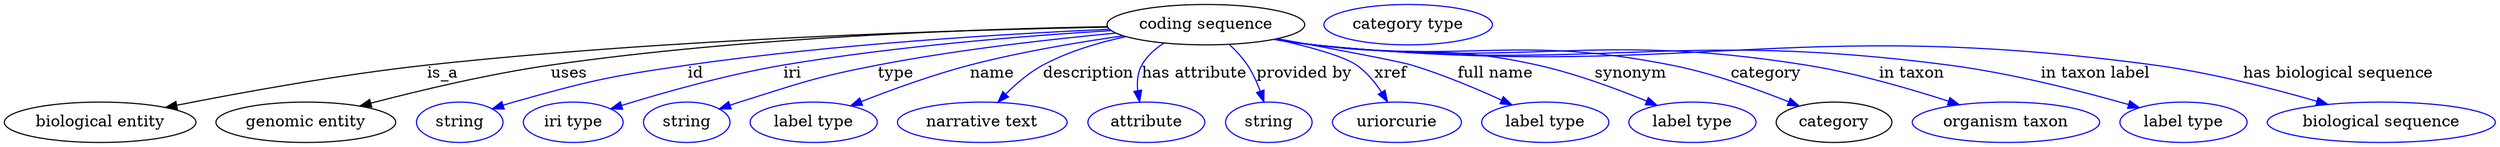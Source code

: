 digraph {
	graph [bb="0,0,2213.5,123"];
	node [label="\N"];
	"coding sequence"	[height=0.5,
		label="coding sequence",
		pos="1066.1,105",
		width=2.4373];
	"biological entity"	[height=0.5,
		pos="85.142,18",
		width=2.3651];
	"coding sequence" -> "biological entity"	[label=is_a,
		lp="389.14,61.5",
		pos="e,143.17,31.189 978.89,102.83 847.56,100.33 591.42,92.604 375.14,69 298.56,60.643 211.59,44.785 153.04,33.162"];
	"genomic entity"	[height=0.5,
		pos="268.14,18",
		width=2.2206];
	"coding sequence" -> "genomic entity"	[label=uses,
		lp="501.64,61.5",
		pos="e,315.97,32.438 978.57,103.25 864.44,101.24 658.92,94.077 485.14,69 430.47,61.111 369.24,46.454 325.79,35.041"];
	id	[color=blue,
		height=0.5,
		label=string,
		pos="404.14,18",
		width=1.0652];
	"coding sequence" -> id	[color=blue,
		label=id,
		lp="614.14,61.5",
		pos="e,433.14,29.954 980.33,100.88 887.83,96.728 736.48,87.614 607.14,69 537.43,58.967 519.93,55.131 452.14,36 449.04,35.124 445.84,34.151 \
442.64,33.129",
		style=solid];
	iri	[color=blue,
		height=0.5,
		label="iri type",
		pos="505.14,18",
		width=1.2277];
	"coding sequence" -> iri	[color=blue,
		label=iri,
		lp="700.14,61.5",
		pos="e,538.51,29.942 982.12,99.746 906.01,95.038 790.99,85.791 692.14,69 641.96,60.476 585.7,44.535 548.12,32.939",
		style=solid];
	type	[color=blue,
		height=0.5,
		label=string,
		pos="606.14,18",
		width=1.0652];
	"coding sequence" -> type	[color=blue,
		label=type,
		lp="791.14,61.5",
		pos="e,635.1,29.898 986.3,97.53 927.56,92.012 845.95,82.759 775.14,69 720,58.285 706.71,52.901 653.14,36 650.39,35.131 647.56,34.201 \
644.71,33.24",
		style=solid];
	name	[color=blue,
		height=0.5,
		label="label type",
		pos="719.14,18",
		width=1.5707];
	"coding sequence" -> name	[color=blue,
		label=name,
		lp="877.14,61.5",
		pos="e,751.79,32.737 992.91,95.059 952.49,89.297 901.62,80.679 857.14,69 824.33,60.383 788.31,47.204 761.31,36.54",
		style=solid];
	description	[color=blue,
		height=0.5,
		label="narrative text",
		pos="869.14,18",
		width=2.0943];
	"coding sequence" -> description	[color=blue,
		label=description,
		lp="961.64,61.5",
		pos="e,882.44,35.782 994.42,94.478 970.13,89.266 943.51,81.259 921.14,69 909.3,62.511 898.21,52.619 889.34,43.342",
		style=solid];
	"has attribute"	[color=blue,
		height=0.5,
		label=attribute,
		pos="1014.1,18",
		width=1.4443];
	"coding sequence" -> "has attribute"	[color=blue,
		label="has attribute",
		lp="1056.1,61.5",
		pos="e,1007.7,36.221 1028.8,88.614 1020.9,83.566 1013.7,77.108 1009.1,69 1005.3,62.118 1004.8,53.863 1005.7,46.061",
		style=solid];
	"provided by"	[color=blue,
		height=0.5,
		label=string,
		pos="1122.1,18",
		width=1.0652];
	"coding sequence" -> "provided by"	[color=blue,
		label="provided by",
		lp="1153.6,61.5",
		pos="e,1117.7,36.115 1087.1,87.288 1092.8,81.912 1098.7,75.621 1103.1,69 1107.9,61.938 1111.6,53.545 1114.5,45.671",
		style=solid];
	xref	[color=blue,
		height=0.5,
		label=uriorcurie,
		pos="1236.1,18",
		width=1.5887];
	"coding sequence" -> xref	[color=blue,
		label=xref,
		lp="1230.6,61.5",
		pos="e,1227.7,36.236 1127.9,92.089 1157,85.633 1188,77.295 1200.1,69 1209.1,62.829 1216.7,53.638 1222.5,44.813",
		style=solid];
	"full name"	[color=blue,
		height=0.5,
		label="label type",
		pos="1368.1,18",
		width=1.5707];
	"coding sequence" -> "full name"	[color=blue,
		label="full name",
		lp="1323.6,61.5",
		pos="e,1338.5,33.521 1129.8,92.505 1177.9,83.694 1237.6,72.473 1249.1,69 1276.5,60.721 1306.2,48.254 1329.1,37.84",
		style=solid];
	synonym	[color=blue,
		height=0.5,
		label="label type",
		pos="1499.1,18",
		width=1.5707];
	"coding sequence" -> synonym	[color=blue,
		label=synonym,
		lp="1444.1,61.5",
		pos="e,1467.8,33.002 1128.2,92.207 1139.5,90.297 1151.2,88.467 1162.1,87 1250.2,75.247 1274.5,88.285 1361.1,69 1394.7,61.533 1431.2,48.047 \
1458.3,36.962",
		style=solid];
	category	[height=0.5,
		pos="1625.1,18",
		width=1.4263];
	"coding sequence" -> category	[color=blue,
		label=category,
		lp="1564.6,61.5",
		pos="e,1594.2,32.486 1127.4,92.028 1138.9,90.101 1150.9,88.311 1162.1,87 1302.8,70.629 1341.2,96.332 1480.1,69 1516.5,61.84 1556.2,47.674 \
1584.9,36.243",
		style=solid];
	"in taxon"	[color=blue,
		height=0.5,
		label="organism taxon",
		pos="1778.1,18",
		width=2.3109];
	"coding sequence" -> "in taxon"	[color=blue,
		label="in taxon",
		lp="1694.1,61.5",
		pos="e,1736.7,33.617 1126.9,91.972 1138.6,90.024 1150.7,88.243 1162.1,87 1355.8,65.966 1407.7,99.551 1600.1,69 1643.8,62.076 1691.9,48.155 \
1727.1,36.757",
		style=solid];
	"in taxon label"	[color=blue,
		height=0.5,
		label="label type",
		pos="1936.1,18",
		width=1.5707];
	"coding sequence" -> "in taxon label"	[color=blue,
		label="in taxon label",
		lp="1857.6,61.5",
		pos="e,1896.9,31.008 1126.6,91.929 1138.4,89.973 1150.6,88.199 1162.1,87 1412,61.029 1478,101.4 1727.1,69 1782.8,61.762 1845.2,45.764 \
1887.2,33.801",
		style=solid];
	"has biological sequence"	[color=blue,
		height=0.5,
		label="biological sequence",
		pos="2112.1,18",
		width=2.8164];
	"coding sequence" -> "has biological sequence"	[color=blue,
		label="has biological sequence",
		lp="2073.6,61.5",
		pos="e,2064.6,33.912 1126.4,91.899 1138.2,89.933 1150.5,88.162 1162.1,87 1493,53.913 1580.6,113.21 1910.1,69 1959.8,62.344 2014.9,48.243 \
2054.9,36.708",
		style=solid];
	"named thing_category"	[color=blue,
		height=0.5,
		label="category type",
		pos="1246.1,105",
		width=2.0762];
}
